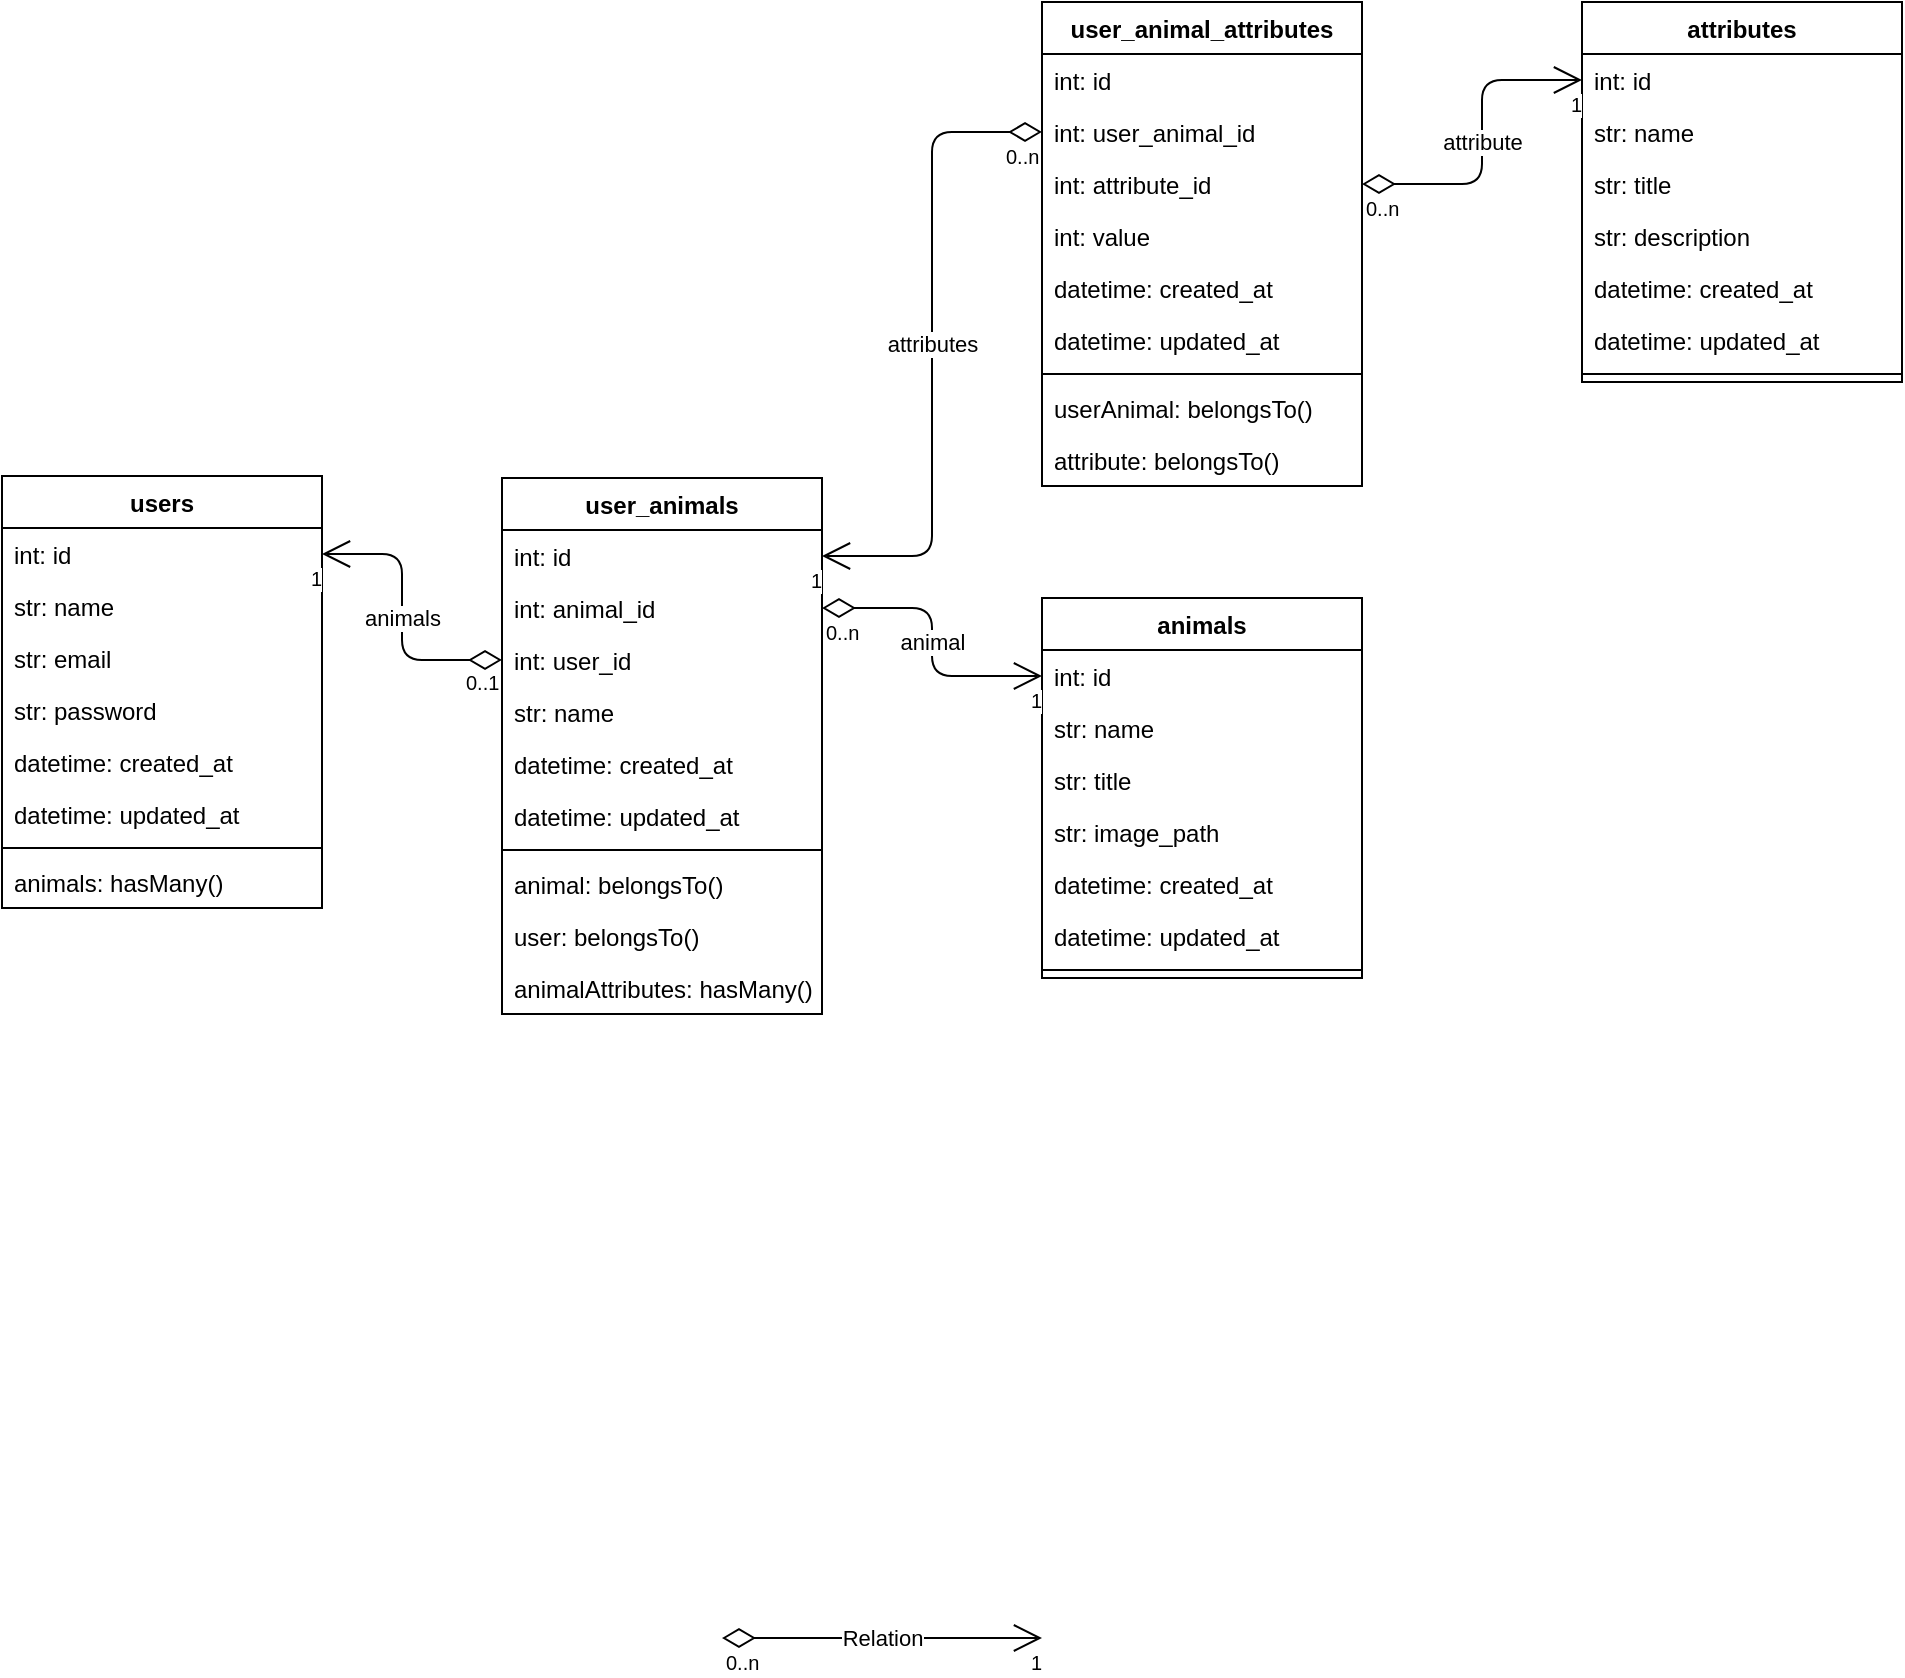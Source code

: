 <mxfile version="10.3.6" type="google"><diagram id="sd77wgHmErtrY6ca8vhR" name="Page-1"><mxGraphModel dx="1928" dy="1915" grid="1" gridSize="10" guides="1" tooltips="1" connect="1" arrows="1" fold="1" page="1" pageScale="1" pageWidth="827" pageHeight="1169" math="0" shadow="0"><root><mxCell id="0"/><mxCell id="1" parent="0"/><mxCell id="IgdzzOAXhihVSgm6ZzLf-9" value="users" style="swimlane;fontStyle=1;align=center;verticalAlign=top;childLayout=stackLayout;horizontal=1;startSize=26;horizontalStack=0;resizeParent=1;resizeParentMax=0;resizeLast=0;collapsible=1;marginBottom=0;" vertex="1" parent="1"><mxGeometry x="-90" y="129" width="160" height="216" as="geometry"/></mxCell><mxCell id="IgdzzOAXhihVSgm6ZzLf-13" value="int: id" style="text;strokeColor=none;fillColor=none;align=left;verticalAlign=top;spacingLeft=4;spacingRight=4;overflow=hidden;rotatable=0;points=[[0,0.5],[1,0.5]];portConstraint=eastwest;" vertex="1" parent="IgdzzOAXhihVSgm6ZzLf-9"><mxGeometry y="26" width="160" height="26" as="geometry"/></mxCell><mxCell id="IgdzzOAXhihVSgm6ZzLf-14" value="str: name" style="text;strokeColor=none;fillColor=none;align=left;verticalAlign=top;spacingLeft=4;spacingRight=4;overflow=hidden;rotatable=0;points=[[0,0.5],[1,0.5]];portConstraint=eastwest;" vertex="1" parent="IgdzzOAXhihVSgm6ZzLf-9"><mxGeometry y="52" width="160" height="26" as="geometry"/></mxCell><mxCell id="IgdzzOAXhihVSgm6ZzLf-15" value="str: email" style="text;strokeColor=none;fillColor=none;align=left;verticalAlign=top;spacingLeft=4;spacingRight=4;overflow=hidden;rotatable=0;points=[[0,0.5],[1,0.5]];portConstraint=eastwest;" vertex="1" parent="IgdzzOAXhihVSgm6ZzLf-9"><mxGeometry y="78" width="160" height="26" as="geometry"/></mxCell><mxCell id="IgdzzOAXhihVSgm6ZzLf-16" value="str: password" style="text;strokeColor=none;fillColor=none;align=left;verticalAlign=top;spacingLeft=4;spacingRight=4;overflow=hidden;rotatable=0;points=[[0,0.5],[1,0.5]];portConstraint=eastwest;" vertex="1" parent="IgdzzOAXhihVSgm6ZzLf-9"><mxGeometry y="104" width="160" height="26" as="geometry"/></mxCell><mxCell id="IgdzzOAXhihVSgm6ZzLf-17" value="datetime: created_at" style="text;strokeColor=none;fillColor=none;align=left;verticalAlign=top;spacingLeft=4;spacingRight=4;overflow=hidden;rotatable=0;points=[[0,0.5],[1,0.5]];portConstraint=eastwest;" vertex="1" parent="IgdzzOAXhihVSgm6ZzLf-9"><mxGeometry y="130" width="160" height="26" as="geometry"/></mxCell><mxCell id="IgdzzOAXhihVSgm6ZzLf-10" value="datetime: updated_at" style="text;strokeColor=none;fillColor=none;align=left;verticalAlign=top;spacingLeft=4;spacingRight=4;overflow=hidden;rotatable=0;points=[[0,0.5],[1,0.5]];portConstraint=eastwest;" vertex="1" parent="IgdzzOAXhihVSgm6ZzLf-9"><mxGeometry y="156" width="160" height="26" as="geometry"/></mxCell><mxCell id="IgdzzOAXhihVSgm6ZzLf-11" value="" style="line;strokeWidth=1;fillColor=none;align=left;verticalAlign=middle;spacingTop=-1;spacingLeft=3;spacingRight=3;rotatable=0;labelPosition=right;points=[];portConstraint=eastwest;" vertex="1" parent="IgdzzOAXhihVSgm6ZzLf-9"><mxGeometry y="182" width="160" height="8" as="geometry"/></mxCell><mxCell id="IgdzzOAXhihVSgm6ZzLf-12" value="animals: hasMany()" style="text;strokeColor=none;fillColor=none;align=left;verticalAlign=top;spacingLeft=4;spacingRight=4;overflow=hidden;rotatable=0;points=[[0,0.5],[1,0.5]];portConstraint=eastwest;" vertex="1" parent="IgdzzOAXhihVSgm6ZzLf-9"><mxGeometry y="190" width="160" height="26" as="geometry"/></mxCell><mxCell id="IgdzzOAXhihVSgm6ZzLf-18" value="animals" style="swimlane;fontStyle=1;align=center;verticalAlign=top;childLayout=stackLayout;horizontal=1;startSize=26;horizontalStack=0;resizeParent=1;resizeParentMax=0;resizeLast=0;collapsible=1;marginBottom=0;" vertex="1" parent="1"><mxGeometry x="430" y="190" width="160" height="190" as="geometry"/></mxCell><mxCell id="IgdzzOAXhihVSgm6ZzLf-19" value="int: id" style="text;strokeColor=none;fillColor=none;align=left;verticalAlign=top;spacingLeft=4;spacingRight=4;overflow=hidden;rotatable=0;points=[[0,0.5],[1,0.5]];portConstraint=eastwest;" vertex="1" parent="IgdzzOAXhihVSgm6ZzLf-18"><mxGeometry y="26" width="160" height="26" as="geometry"/></mxCell><mxCell id="IgdzzOAXhihVSgm6ZzLf-23" value="str: name" style="text;strokeColor=none;fillColor=none;align=left;verticalAlign=top;spacingLeft=4;spacingRight=4;overflow=hidden;rotatable=0;points=[[0,0.5],[1,0.5]];portConstraint=eastwest;" vertex="1" parent="IgdzzOAXhihVSgm6ZzLf-18"><mxGeometry y="52" width="160" height="26" as="geometry"/></mxCell><mxCell id="IgdzzOAXhihVSgm6ZzLf-24" value="str: title" style="text;strokeColor=none;fillColor=none;align=left;verticalAlign=top;spacingLeft=4;spacingRight=4;overflow=hidden;rotatable=0;points=[[0,0.5],[1,0.5]];portConstraint=eastwest;" vertex="1" parent="IgdzzOAXhihVSgm6ZzLf-18"><mxGeometry y="78" width="160" height="26" as="geometry"/></mxCell><mxCell id="IgdzzOAXhihVSgm6ZzLf-25" value="str: image_path" style="text;strokeColor=none;fillColor=none;align=left;verticalAlign=top;spacingLeft=4;spacingRight=4;overflow=hidden;rotatable=0;points=[[0,0.5],[1,0.5]];portConstraint=eastwest;" vertex="1" parent="IgdzzOAXhihVSgm6ZzLf-18"><mxGeometry y="104" width="160" height="26" as="geometry"/></mxCell><mxCell id="IgdzzOAXhihVSgm6ZzLf-22" value="datetime: created_at" style="text;strokeColor=none;fillColor=none;align=left;verticalAlign=top;spacingLeft=4;spacingRight=4;overflow=hidden;rotatable=0;points=[[0,0.5],[1,0.5]];portConstraint=eastwest;" vertex="1" parent="IgdzzOAXhihVSgm6ZzLf-18"><mxGeometry y="130" width="160" height="26" as="geometry"/></mxCell><mxCell id="IgdzzOAXhihVSgm6ZzLf-26" value="datetime: updated_at" style="text;strokeColor=none;fillColor=none;align=left;verticalAlign=top;spacingLeft=4;spacingRight=4;overflow=hidden;rotatable=0;points=[[0,0.5],[1,0.5]];portConstraint=eastwest;" vertex="1" parent="IgdzzOAXhihVSgm6ZzLf-18"><mxGeometry y="156" width="160" height="26" as="geometry"/></mxCell><mxCell id="IgdzzOAXhihVSgm6ZzLf-20" value="" style="line;strokeWidth=1;fillColor=none;align=left;verticalAlign=middle;spacingTop=-1;spacingLeft=3;spacingRight=3;rotatable=0;labelPosition=right;points=[];portConstraint=eastwest;" vertex="1" parent="IgdzzOAXhihVSgm6ZzLf-18"><mxGeometry y="182" width="160" height="8" as="geometry"/></mxCell><mxCell id="IgdzzOAXhihVSgm6ZzLf-27" value="attributes" style="swimlane;fontStyle=1;align=center;verticalAlign=top;childLayout=stackLayout;horizontal=1;startSize=26;horizontalStack=0;resizeParent=1;resizeParentMax=0;resizeLast=0;collapsible=1;marginBottom=0;" vertex="1" parent="1"><mxGeometry x="700" y="-108" width="160" height="190" as="geometry"/></mxCell><mxCell id="IgdzzOAXhihVSgm6ZzLf-28" value="int: id" style="text;strokeColor=none;fillColor=none;align=left;verticalAlign=top;spacingLeft=4;spacingRight=4;overflow=hidden;rotatable=0;points=[[0,0.5],[1,0.5]];portConstraint=eastwest;" vertex="1" parent="IgdzzOAXhihVSgm6ZzLf-27"><mxGeometry y="26" width="160" height="26" as="geometry"/></mxCell><mxCell id="IgdzzOAXhihVSgm6ZzLf-29" value="str: name" style="text;strokeColor=none;fillColor=none;align=left;verticalAlign=top;spacingLeft=4;spacingRight=4;overflow=hidden;rotatable=0;points=[[0,0.5],[1,0.5]];portConstraint=eastwest;" vertex="1" parent="IgdzzOAXhihVSgm6ZzLf-27"><mxGeometry y="52" width="160" height="26" as="geometry"/></mxCell><mxCell id="IgdzzOAXhihVSgm6ZzLf-30" value="str: title" style="text;strokeColor=none;fillColor=none;align=left;verticalAlign=top;spacingLeft=4;spacingRight=4;overflow=hidden;rotatable=0;points=[[0,0.5],[1,0.5]];portConstraint=eastwest;" vertex="1" parent="IgdzzOAXhihVSgm6ZzLf-27"><mxGeometry y="78" width="160" height="26" as="geometry"/></mxCell><mxCell id="IgdzzOAXhihVSgm6ZzLf-31" value="str: description" style="text;strokeColor=none;fillColor=none;align=left;verticalAlign=top;spacingLeft=4;spacingRight=4;overflow=hidden;rotatable=0;points=[[0,0.5],[1,0.5]];portConstraint=eastwest;" vertex="1" parent="IgdzzOAXhihVSgm6ZzLf-27"><mxGeometry y="104" width="160" height="26" as="geometry"/></mxCell><mxCell id="IgdzzOAXhihVSgm6ZzLf-32" value="datetime: created_at" style="text;strokeColor=none;fillColor=none;align=left;verticalAlign=top;spacingLeft=4;spacingRight=4;overflow=hidden;rotatable=0;points=[[0,0.5],[1,0.5]];portConstraint=eastwest;" vertex="1" parent="IgdzzOAXhihVSgm6ZzLf-27"><mxGeometry y="130" width="160" height="26" as="geometry"/></mxCell><mxCell id="IgdzzOAXhihVSgm6ZzLf-33" value="datetime: updated_at" style="text;strokeColor=none;fillColor=none;align=left;verticalAlign=top;spacingLeft=4;spacingRight=4;overflow=hidden;rotatable=0;points=[[0,0.5],[1,0.5]];portConstraint=eastwest;" vertex="1" parent="IgdzzOAXhihVSgm6ZzLf-27"><mxGeometry y="156" width="160" height="26" as="geometry"/></mxCell><mxCell id="IgdzzOAXhihVSgm6ZzLf-34" value="" style="line;strokeWidth=1;fillColor=none;align=left;verticalAlign=middle;spacingTop=-1;spacingLeft=3;spacingRight=3;rotatable=0;labelPosition=right;points=[];portConstraint=eastwest;" vertex="1" parent="IgdzzOAXhihVSgm6ZzLf-27"><mxGeometry y="182" width="160" height="8" as="geometry"/></mxCell><mxCell id="IgdzzOAXhihVSgm6ZzLf-36" value="user_animals" style="swimlane;fontStyle=1;align=center;verticalAlign=top;childLayout=stackLayout;horizontal=1;startSize=26;horizontalStack=0;resizeParent=1;resizeParentMax=0;resizeLast=0;collapsible=1;marginBottom=0;" vertex="1" parent="1"><mxGeometry x="160" y="130" width="160" height="268" as="geometry"/></mxCell><mxCell id="IgdzzOAXhihVSgm6ZzLf-37" value="int: id" style="text;strokeColor=none;fillColor=none;align=left;verticalAlign=top;spacingLeft=4;spacingRight=4;overflow=hidden;rotatable=0;points=[[0,0.5],[1,0.5]];portConstraint=eastwest;" vertex="1" parent="IgdzzOAXhihVSgm6ZzLf-36"><mxGeometry y="26" width="160" height="26" as="geometry"/></mxCell><mxCell id="IgdzzOAXhihVSgm6ZzLf-38" value="int: animal_id" style="text;strokeColor=none;fillColor=none;align=left;verticalAlign=top;spacingLeft=4;spacingRight=4;overflow=hidden;rotatable=0;points=[[0,0.5],[1,0.5]];portConstraint=eastwest;" vertex="1" parent="IgdzzOAXhihVSgm6ZzLf-36"><mxGeometry y="52" width="160" height="26" as="geometry"/></mxCell><mxCell id="IgdzzOAXhihVSgm6ZzLf-39" value="int: user_id" style="text;strokeColor=none;fillColor=none;align=left;verticalAlign=top;spacingLeft=4;spacingRight=4;overflow=hidden;rotatable=0;points=[[0,0.5],[1,0.5]];portConstraint=eastwest;" vertex="1" parent="IgdzzOAXhihVSgm6ZzLf-36"><mxGeometry y="78" width="160" height="26" as="geometry"/></mxCell><mxCell id="IgdzzOAXhihVSgm6ZzLf-62" value="str: name" style="text;strokeColor=none;fillColor=none;align=left;verticalAlign=top;spacingLeft=4;spacingRight=4;overflow=hidden;rotatable=0;points=[[0,0.5],[1,0.5]];portConstraint=eastwest;" vertex="1" parent="IgdzzOAXhihVSgm6ZzLf-36"><mxGeometry y="104" width="160" height="26" as="geometry"/></mxCell><mxCell id="IgdzzOAXhihVSgm6ZzLf-41" value="datetime: created_at" style="text;strokeColor=none;fillColor=none;align=left;verticalAlign=top;spacingLeft=4;spacingRight=4;overflow=hidden;rotatable=0;points=[[0,0.5],[1,0.5]];portConstraint=eastwest;" vertex="1" parent="IgdzzOAXhihVSgm6ZzLf-36"><mxGeometry y="130" width="160" height="26" as="geometry"/></mxCell><mxCell id="IgdzzOAXhihVSgm6ZzLf-42" value="datetime: updated_at" style="text;strokeColor=none;fillColor=none;align=left;verticalAlign=top;spacingLeft=4;spacingRight=4;overflow=hidden;rotatable=0;points=[[0,0.5],[1,0.5]];portConstraint=eastwest;" vertex="1" parent="IgdzzOAXhihVSgm6ZzLf-36"><mxGeometry y="156" width="160" height="26" as="geometry"/></mxCell><mxCell id="IgdzzOAXhihVSgm6ZzLf-43" value="" style="line;strokeWidth=1;fillColor=none;align=left;verticalAlign=middle;spacingTop=-1;spacingLeft=3;spacingRight=3;rotatable=0;labelPosition=right;points=[];portConstraint=eastwest;" vertex="1" parent="IgdzzOAXhihVSgm6ZzLf-36"><mxGeometry y="182" width="160" height="8" as="geometry"/></mxCell><mxCell id="IgdzzOAXhihVSgm6ZzLf-77" value="animal: belongsTo()" style="text;strokeColor=none;fillColor=none;align=left;verticalAlign=top;spacingLeft=4;spacingRight=4;overflow=hidden;rotatable=0;points=[[0,0.5],[1,0.5]];portConstraint=eastwest;" vertex="1" parent="IgdzzOAXhihVSgm6ZzLf-36"><mxGeometry y="190" width="160" height="26" as="geometry"/></mxCell><mxCell id="IgdzzOAXhihVSgm6ZzLf-78" value="user: belongsTo()" style="text;strokeColor=none;fillColor=none;align=left;verticalAlign=top;spacingLeft=4;spacingRight=4;overflow=hidden;rotatable=0;points=[[0,0.5],[1,0.5]];portConstraint=eastwest;" vertex="1" parent="IgdzzOAXhihVSgm6ZzLf-36"><mxGeometry y="216" width="160" height="26" as="geometry"/></mxCell><mxCell id="IgdzzOAXhihVSgm6ZzLf-44" value="animalAttributes: hasMany()" style="text;strokeColor=none;fillColor=none;align=left;verticalAlign=top;spacingLeft=4;spacingRight=4;overflow=hidden;rotatable=0;points=[[0,0.5],[1,0.5]];portConstraint=eastwest;" vertex="1" parent="IgdzzOAXhihVSgm6ZzLf-36"><mxGeometry y="242" width="160" height="26" as="geometry"/></mxCell><mxCell id="IgdzzOAXhihVSgm6ZzLf-49" value="user_animal_attributes" style="swimlane;fontStyle=1;align=center;verticalAlign=top;childLayout=stackLayout;horizontal=1;startSize=26;horizontalStack=0;resizeParent=1;resizeParentMax=0;resizeLast=0;collapsible=1;marginBottom=0;" vertex="1" parent="1"><mxGeometry x="430" y="-108" width="160" height="242" as="geometry"/></mxCell><mxCell id="IgdzzOAXhihVSgm6ZzLf-50" value="int: id" style="text;strokeColor=none;fillColor=none;align=left;verticalAlign=top;spacingLeft=4;spacingRight=4;overflow=hidden;rotatable=0;points=[[0,0.5],[1,0.5]];portConstraint=eastwest;" vertex="1" parent="IgdzzOAXhihVSgm6ZzLf-49"><mxGeometry y="26" width="160" height="26" as="geometry"/></mxCell><mxCell id="IgdzzOAXhihVSgm6ZzLf-51" value="int: user_animal_id" style="text;strokeColor=none;fillColor=none;align=left;verticalAlign=top;spacingLeft=4;spacingRight=4;overflow=hidden;rotatable=0;points=[[0,0.5],[1,0.5]];portConstraint=eastwest;" vertex="1" parent="IgdzzOAXhihVSgm6ZzLf-49"><mxGeometry y="52" width="160" height="26" as="geometry"/></mxCell><mxCell id="IgdzzOAXhihVSgm6ZzLf-52" value="int: attribute_id" style="text;strokeColor=none;fillColor=none;align=left;verticalAlign=top;spacingLeft=4;spacingRight=4;overflow=hidden;rotatable=0;points=[[0,0.5],[1,0.5]];portConstraint=eastwest;" vertex="1" parent="IgdzzOAXhihVSgm6ZzLf-49"><mxGeometry y="78" width="160" height="26" as="geometry"/></mxCell><mxCell id="IgdzzOAXhihVSgm6ZzLf-57" value="int: value" style="text;strokeColor=none;fillColor=none;align=left;verticalAlign=top;spacingLeft=4;spacingRight=4;overflow=hidden;rotatable=0;points=[[0,0.5],[1,0.5]];portConstraint=eastwest;" vertex="1" parent="IgdzzOAXhihVSgm6ZzLf-49"><mxGeometry y="104" width="160" height="26" as="geometry"/></mxCell><mxCell id="IgdzzOAXhihVSgm6ZzLf-53" value="datetime: created_at" style="text;strokeColor=none;fillColor=none;align=left;verticalAlign=top;spacingLeft=4;spacingRight=4;overflow=hidden;rotatable=0;points=[[0,0.5],[1,0.5]];portConstraint=eastwest;" vertex="1" parent="IgdzzOAXhihVSgm6ZzLf-49"><mxGeometry y="130" width="160" height="26" as="geometry"/></mxCell><mxCell id="IgdzzOAXhihVSgm6ZzLf-54" value="datetime: updated_at" style="text;strokeColor=none;fillColor=none;align=left;verticalAlign=top;spacingLeft=4;spacingRight=4;overflow=hidden;rotatable=0;points=[[0,0.5],[1,0.5]];portConstraint=eastwest;" vertex="1" parent="IgdzzOAXhihVSgm6ZzLf-49"><mxGeometry y="156" width="160" height="26" as="geometry"/></mxCell><mxCell id="IgdzzOAXhihVSgm6ZzLf-55" value="" style="line;strokeWidth=1;fillColor=none;align=left;verticalAlign=middle;spacingTop=-1;spacingLeft=3;spacingRight=3;rotatable=0;labelPosition=right;points=[];portConstraint=eastwest;" vertex="1" parent="IgdzzOAXhihVSgm6ZzLf-49"><mxGeometry y="182" width="160" height="8" as="geometry"/></mxCell><mxCell id="IgdzzOAXhihVSgm6ZzLf-56" value="userAnimal: belongsTo()" style="text;strokeColor=none;fillColor=none;align=left;verticalAlign=top;spacingLeft=4;spacingRight=4;overflow=hidden;rotatable=0;points=[[0,0.5],[1,0.5]];portConstraint=eastwest;" vertex="1" parent="IgdzzOAXhihVSgm6ZzLf-49"><mxGeometry y="190" width="160" height="26" as="geometry"/></mxCell><mxCell id="IgdzzOAXhihVSgm6ZzLf-79" value="attribute: belongsTo()" style="text;strokeColor=none;fillColor=none;align=left;verticalAlign=top;spacingLeft=4;spacingRight=4;overflow=hidden;rotatable=0;points=[[0,0.5],[1,0.5]];portConstraint=eastwest;" vertex="1" parent="IgdzzOAXhihVSgm6ZzLf-49"><mxGeometry y="216" width="160" height="26" as="geometry"/></mxCell><mxCell id="IgdzzOAXhihVSgm6ZzLf-58" value="Relation" style="endArrow=open;html=1;endSize=12;startArrow=diamondThin;startSize=14;startFill=0;edgeStyle=orthogonalEdgeStyle;" edge="1" parent="1"><mxGeometry relative="1" as="geometry"><mxPoint x="270" y="710" as="sourcePoint"/><mxPoint x="430" y="710" as="targetPoint"/></mxGeometry></mxCell><mxCell id="IgdzzOAXhihVSgm6ZzLf-59" value="0..n" style="resizable=0;html=1;align=left;verticalAlign=top;labelBackgroundColor=#ffffff;fontSize=10;" connectable="0" vertex="1" parent="IgdzzOAXhihVSgm6ZzLf-58"><mxGeometry x="-1" relative="1" as="geometry"/></mxCell><mxCell id="IgdzzOAXhihVSgm6ZzLf-60" value="1" style="resizable=0;html=1;align=right;verticalAlign=top;labelBackgroundColor=#ffffff;fontSize=10;" connectable="0" vertex="1" parent="IgdzzOAXhihVSgm6ZzLf-58"><mxGeometry x="1" relative="1" as="geometry"/></mxCell><mxCell id="IgdzzOAXhihVSgm6ZzLf-63" value="animals" style="endArrow=open;html=1;endSize=12;startArrow=diamondThin;startSize=14;startFill=0;edgeStyle=orthogonalEdgeStyle;entryX=1;entryY=0.5;entryDx=0;entryDy=0;exitX=0;exitY=0.5;exitDx=0;exitDy=0;" edge="1" parent="1" source="IgdzzOAXhihVSgm6ZzLf-39" target="IgdzzOAXhihVSgm6ZzLf-13"><mxGeometry x="-0.301" y="-21" relative="1" as="geometry"><mxPoint x="430" y="440" as="sourcePoint"/><mxPoint x="380" y="330" as="targetPoint"/><Array as="points"><mxPoint x="110" y="221"/><mxPoint x="110" y="168"/></Array><mxPoint x="-21" y="-21" as="offset"/></mxGeometry></mxCell><mxCell id="IgdzzOAXhihVSgm6ZzLf-64" value="0..1" style="resizable=0;html=1;align=left;verticalAlign=top;labelBackgroundColor=#ffffff;fontSize=10;" connectable="0" vertex="1" parent="IgdzzOAXhihVSgm6ZzLf-63"><mxGeometry x="-1" relative="1" as="geometry"><mxPoint x="-20" y="-1" as="offset"/></mxGeometry></mxCell><mxCell id="IgdzzOAXhihVSgm6ZzLf-65" value="1" style="resizable=0;html=1;align=right;verticalAlign=top;labelBackgroundColor=#ffffff;fontSize=10;" connectable="0" vertex="1" parent="IgdzzOAXhihVSgm6ZzLf-63"><mxGeometry x="1" relative="1" as="geometry"/></mxCell><mxCell id="IgdzzOAXhihVSgm6ZzLf-67" value="animal" style="endArrow=open;html=1;endSize=12;startArrow=diamondThin;startSize=14;startFill=0;edgeStyle=orthogonalEdgeStyle;entryX=0;entryY=0.5;entryDx=0;entryDy=0;exitX=1;exitY=0.5;exitDx=0;exitDy=0;" edge="1" parent="1" source="IgdzzOAXhihVSgm6ZzLf-38" target="IgdzzOAXhihVSgm6ZzLf-19"><mxGeometry relative="1" as="geometry"><mxPoint x="420" y="480" as="sourcePoint"/><mxPoint x="580" y="480" as="targetPoint"/></mxGeometry></mxCell><mxCell id="IgdzzOAXhihVSgm6ZzLf-68" value="0..n" style="resizable=0;html=1;align=left;verticalAlign=top;labelBackgroundColor=#ffffff;fontSize=10;" connectable="0" vertex="1" parent="IgdzzOAXhihVSgm6ZzLf-67"><mxGeometry x="-1" relative="1" as="geometry"/></mxCell><mxCell id="IgdzzOAXhihVSgm6ZzLf-69" value="1" style="resizable=0;html=1;align=right;verticalAlign=top;labelBackgroundColor=#ffffff;fontSize=10;" connectable="0" vertex="1" parent="IgdzzOAXhihVSgm6ZzLf-67"><mxGeometry x="1" relative="1" as="geometry"/></mxCell><mxCell id="IgdzzOAXhihVSgm6ZzLf-70" value="attributes" style="endArrow=open;html=1;endSize=12;startArrow=diamondThin;startSize=14;startFill=0;edgeStyle=orthogonalEdgeStyle;entryX=1;entryY=0.5;entryDx=0;entryDy=0;exitX=0;exitY=0.5;exitDx=0;exitDy=0;" edge="1" parent="1" source="IgdzzOAXhihVSgm6ZzLf-51" target="IgdzzOAXhihVSgm6ZzLf-37"><mxGeometry relative="1" as="geometry"><mxPoint x="150" y="-40" as="sourcePoint"/><mxPoint x="310" y="-40" as="targetPoint"/></mxGeometry></mxCell><mxCell id="IgdzzOAXhihVSgm6ZzLf-71" value="0..n" style="resizable=0;html=1;align=left;verticalAlign=top;labelBackgroundColor=#ffffff;fontSize=10;" connectable="0" vertex="1" parent="IgdzzOAXhihVSgm6ZzLf-70"><mxGeometry x="-1" relative="1" as="geometry"><mxPoint x="-20" as="offset"/></mxGeometry></mxCell><mxCell id="IgdzzOAXhihVSgm6ZzLf-72" value="1" style="resizable=0;html=1;align=right;verticalAlign=top;labelBackgroundColor=#ffffff;fontSize=10;" connectable="0" vertex="1" parent="IgdzzOAXhihVSgm6ZzLf-70"><mxGeometry x="1" relative="1" as="geometry"/></mxCell><mxCell id="IgdzzOAXhihVSgm6ZzLf-73" value="attribute" style="endArrow=open;html=1;endSize=12;startArrow=diamondThin;startSize=14;startFill=0;edgeStyle=orthogonalEdgeStyle;entryX=0;entryY=0.5;entryDx=0;entryDy=0;exitX=1;exitY=0.5;exitDx=0;exitDy=0;" edge="1" parent="1" source="IgdzzOAXhihVSgm6ZzLf-52" target="IgdzzOAXhihVSgm6ZzLf-28"><mxGeometry relative="1" as="geometry"><mxPoint x="750" y="210" as="sourcePoint"/><mxPoint x="910" y="210" as="targetPoint"/><Array as="points"><mxPoint x="650" y="-17"/><mxPoint x="650" y="-69"/></Array></mxGeometry></mxCell><mxCell id="IgdzzOAXhihVSgm6ZzLf-74" value="0..n" style="resizable=0;html=1;align=left;verticalAlign=top;labelBackgroundColor=#ffffff;fontSize=10;" connectable="0" vertex="1" parent="IgdzzOAXhihVSgm6ZzLf-73"><mxGeometry x="-1" relative="1" as="geometry"/></mxCell><mxCell id="IgdzzOAXhihVSgm6ZzLf-75" value="1" style="resizable=0;html=1;align=right;verticalAlign=top;labelBackgroundColor=#ffffff;fontSize=10;" connectable="0" vertex="1" parent="IgdzzOAXhihVSgm6ZzLf-73"><mxGeometry x="1" relative="1" as="geometry"/></mxCell></root></mxGraphModel></diagram></mxfile>